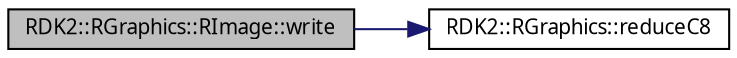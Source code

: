 digraph G
{
  edge [fontname="FreeSans.ttf",fontsize=10,labelfontname="FreeSans.ttf",labelfontsize=10];
  node [fontname="FreeSans.ttf",fontsize=10,shape=record];
  rankdir=LR;
  Node1 [label="RDK2::RGraphics::RImage::write",height=0.2,width=0.4,color="black", fillcolor="grey75", style="filled" fontcolor="black"];
  Node1 -> Node2 [color="midnightblue",fontsize=10,style="solid",fontname="FreeSans.ttf"];
  Node2 [label="RDK2::RGraphics::reduceC8",height=0.2,width=0.4,color="black", fillcolor="white", style="filled",URL="$namespace_r_d_k2_1_1_r_graphics.html#b7f22c6ba0613997e91f8ddeb86757d4"];
}

